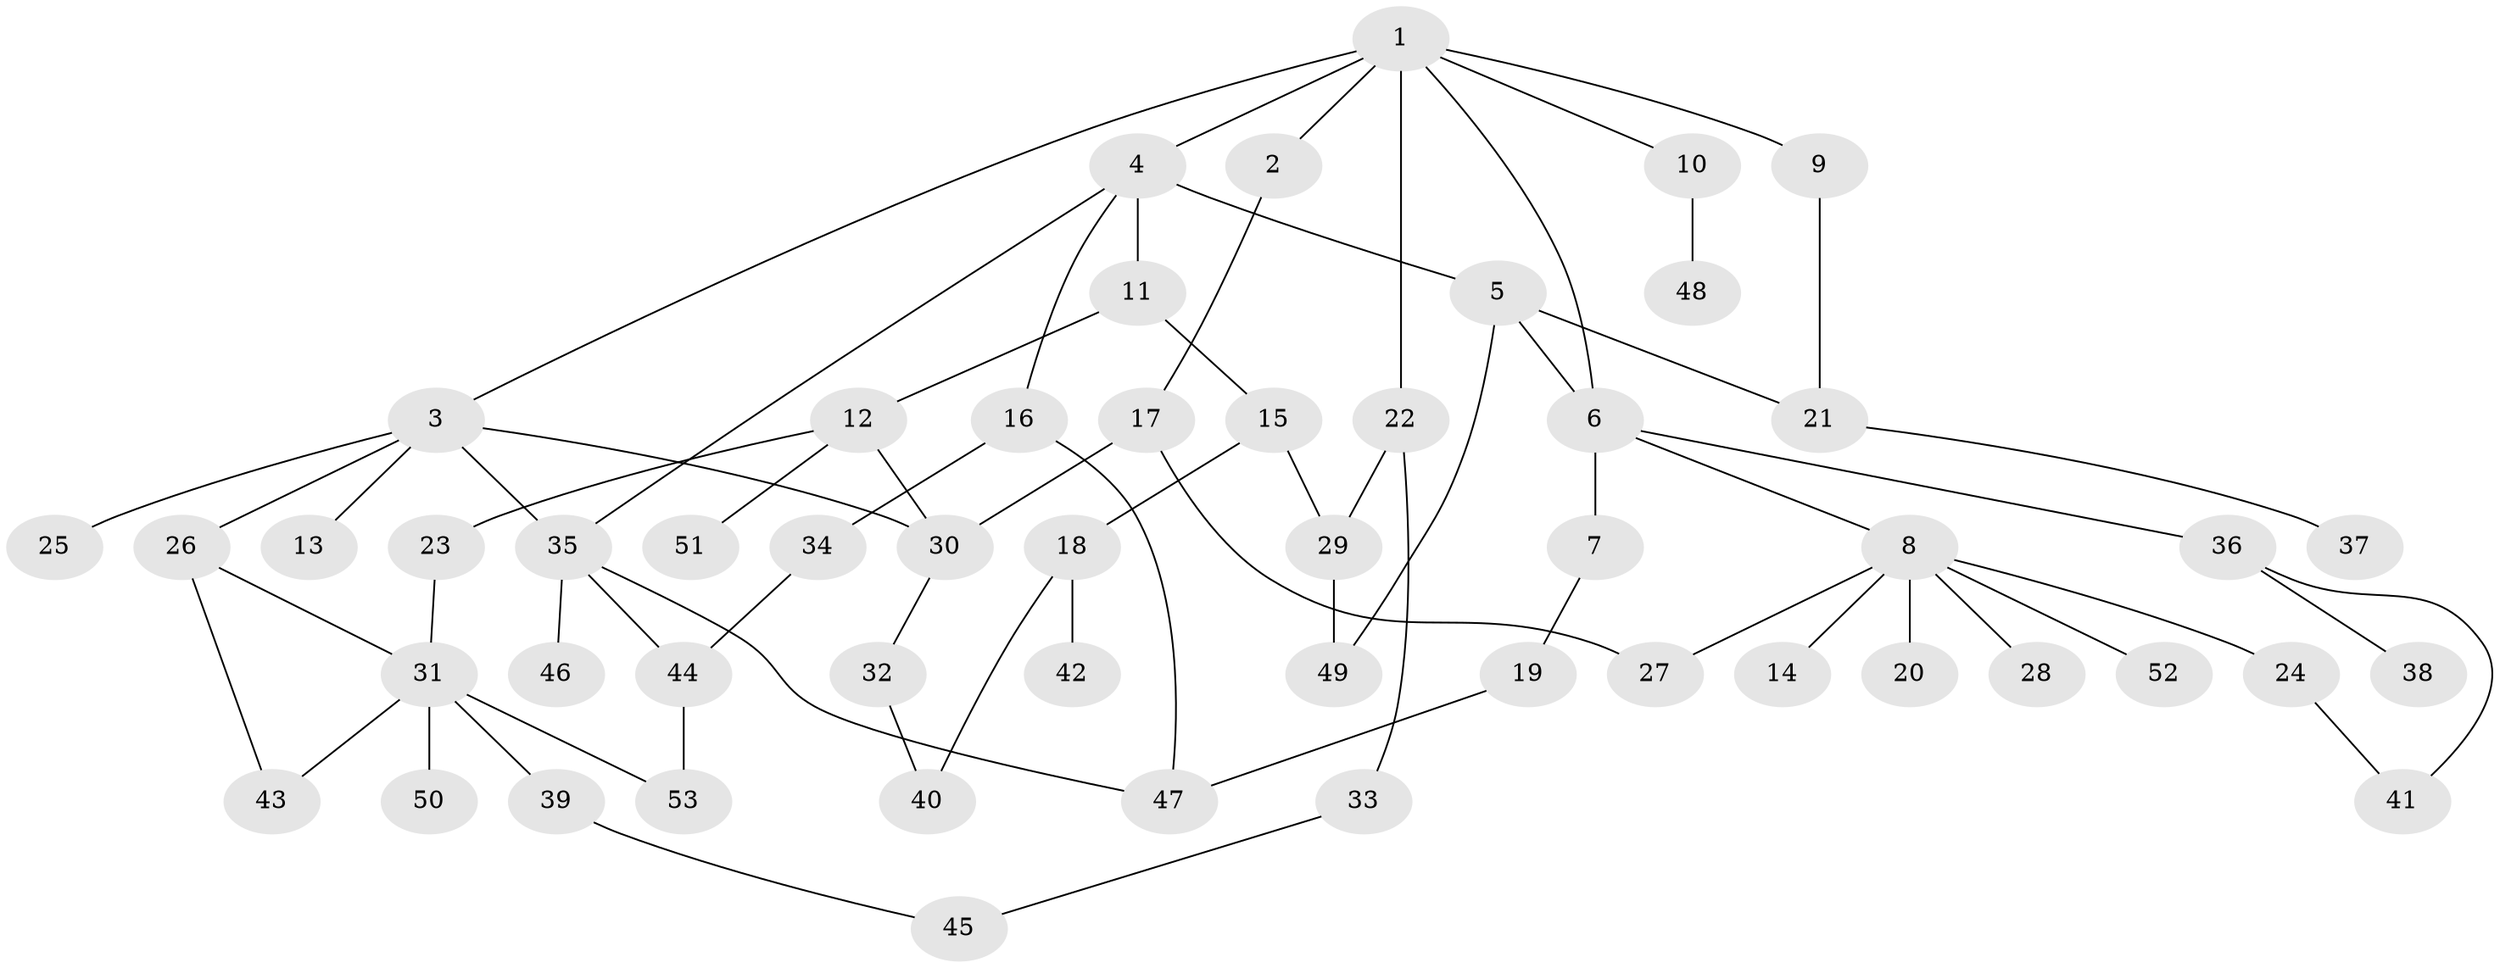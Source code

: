 // coarse degree distribution, {6: 0.058823529411764705, 9: 0.029411764705882353, 4: 0.14705882352941177, 3: 0.20588235294117646, 2: 0.20588235294117646, 5: 0.058823529411764705, 1: 0.29411764705882354}
// Generated by graph-tools (version 1.1) at 2025/35/03/04/25 23:35:59]
// undirected, 53 vertices, 69 edges
graph export_dot {
  node [color=gray90,style=filled];
  1;
  2;
  3;
  4;
  5;
  6;
  7;
  8;
  9;
  10;
  11;
  12;
  13;
  14;
  15;
  16;
  17;
  18;
  19;
  20;
  21;
  22;
  23;
  24;
  25;
  26;
  27;
  28;
  29;
  30;
  31;
  32;
  33;
  34;
  35;
  36;
  37;
  38;
  39;
  40;
  41;
  42;
  43;
  44;
  45;
  46;
  47;
  48;
  49;
  50;
  51;
  52;
  53;
  1 -- 2;
  1 -- 3;
  1 -- 4;
  1 -- 6;
  1 -- 9;
  1 -- 10;
  1 -- 22;
  2 -- 17;
  3 -- 13;
  3 -- 25;
  3 -- 26;
  3 -- 30;
  3 -- 35;
  4 -- 5;
  4 -- 11;
  4 -- 16;
  4 -- 35;
  5 -- 49;
  5 -- 21;
  5 -- 6;
  6 -- 7;
  6 -- 8;
  6 -- 36;
  7 -- 19;
  8 -- 14;
  8 -- 20;
  8 -- 24;
  8 -- 27;
  8 -- 28;
  8 -- 52;
  9 -- 21;
  10 -- 48;
  11 -- 12;
  11 -- 15;
  12 -- 23;
  12 -- 51;
  12 -- 30;
  15 -- 18;
  15 -- 29;
  16 -- 34;
  16 -- 47;
  17 -- 27;
  17 -- 30;
  18 -- 40;
  18 -- 42;
  19 -- 47;
  21 -- 37;
  22 -- 33;
  22 -- 29;
  23 -- 31;
  24 -- 41;
  26 -- 31;
  26 -- 43;
  29 -- 49;
  30 -- 32;
  31 -- 39;
  31 -- 50;
  31 -- 43;
  31 -- 53;
  32 -- 40;
  33 -- 45;
  34 -- 44;
  35 -- 44;
  35 -- 46;
  35 -- 47;
  36 -- 38;
  36 -- 41;
  39 -- 45;
  44 -- 53;
}
